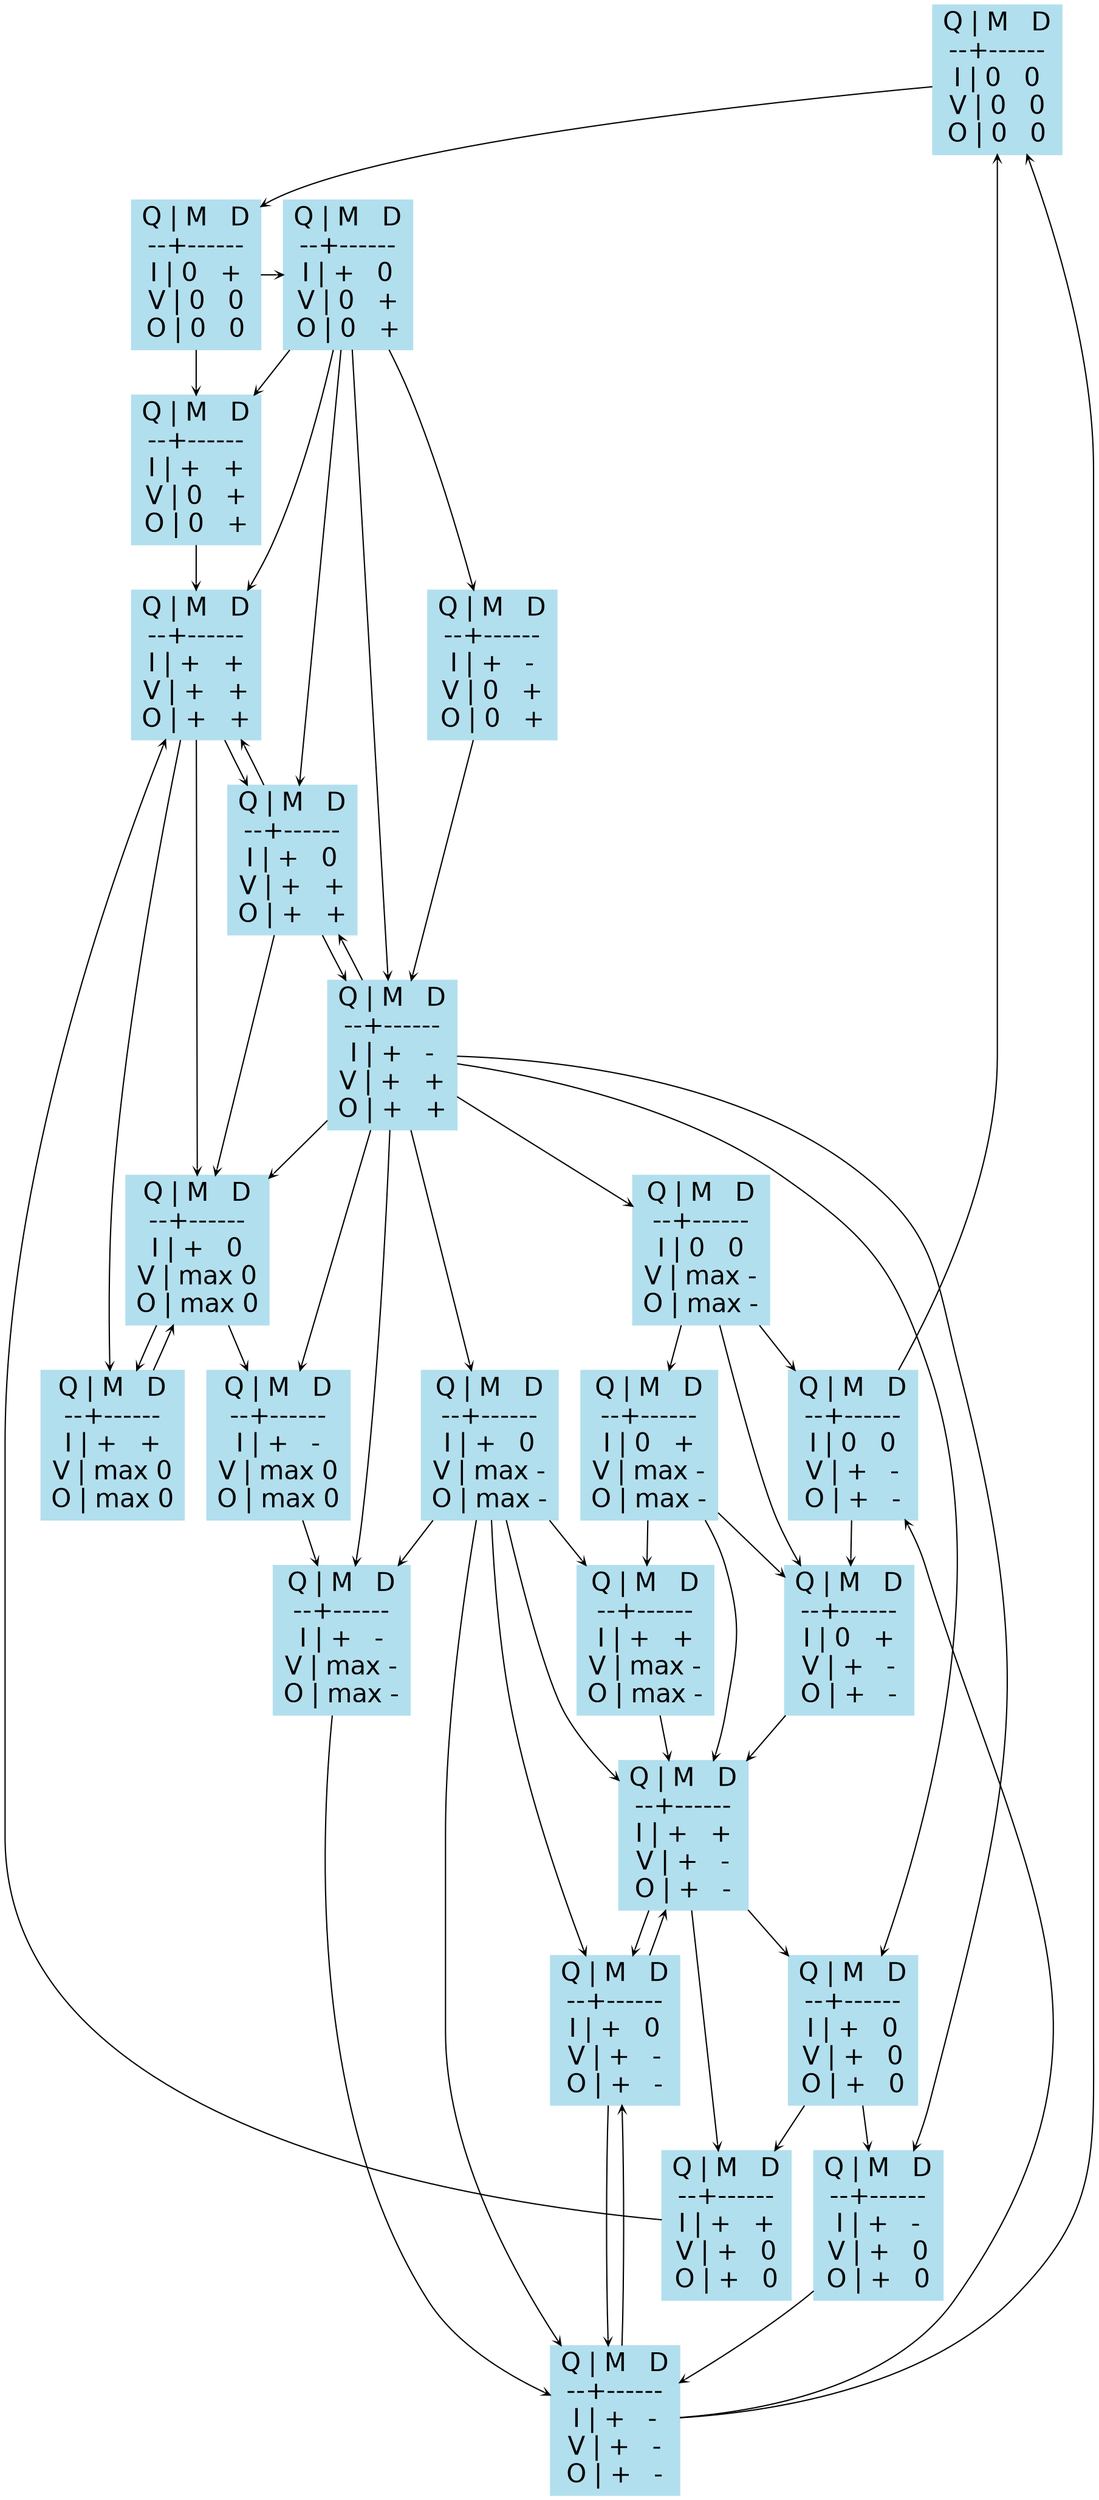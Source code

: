 digraph unix {
	node [color=lightblue2 fontname=Helvetica fontsize=20 height=0 shape=box style=filled width=0]
	edge [arrowhead=vee arrowsize=0.5 arrowtail=both]
	A [label="Q | M   D
--+------
I | 0   0
V | 0   0
O | 0   0
"]
	B [label="Q | M   D
--+------
I | 0   +
V | 0   0
O | 0   0
"]
	C [label="Q | M   D
--+------
I | 0   0
V | +   -
O | +   -
"]
	D [label="Q | M   D
--+------
I | 0   +
V | +   -
O | +   -
"]
	E [label="Q | M   D
--+------
I | 0   0
V | max -
O | max -
"]
	F [label="Q | M   D
--+------
I | 0   +
V | max -
O | max -
"]
	G [label="Q | M   D
--+------
I | +   -
V | 0   +
O | 0   +
"]
	H [label="Q | M   D
--+------
I | +   0
V | 0   +
O | 0   +
"]
	I [label="Q | M   D
--+------
I | +   +
V | 0   +
O | 0   +
"]
	J [label="Q | M   D
--+------
I | +   -
V | +   -
O | +   -
"]
	K [label="Q | M   D
--+------
I | +   -
V | +   0
O | +   0
"]
	L [label="Q | M   D
--+------
I | +   -
V | +   +
O | +   +
"]
	M [label="Q | M   D
--+------
I | +   0
V | +   -
O | +   -
"]
	N [label="Q | M   D
--+------
I | +   0
V | +   0
O | +   0
"]
	O [label="Q | M   D
--+------
I | +   0
V | +   +
O | +   +
"]
	P [label="Q | M   D
--+------
I | +   +
V | +   -
O | +   -
"]
	Q [label="Q | M   D
--+------
I | +   +
V | +   0
O | +   0
"]
	R [label="Q | M   D
--+------
I | +   +
V | +   +
O | +   +
"]
	S [label="Q | M   D
--+------
I | +   -
V | max -
O | max -
"]
	T [label="Q | M   D
--+------
I | +   -
V | max 0
O | max 0
"]
	U [label="Q | M   D
--+------
I | +   0
V | max -
O | max -
"]
	V [label="Q | M   D
--+------
I | +   0
V | max 0
O | max 0
"]
	W [label="Q | M   D
--+------
I | +   +
V | max -
O | max -
"]
	X [label="Q | M   D
--+------
I | +   +
V | max 0
O | max 0
"]
	R -> X
	H -> R
	H -> L
	C -> A
	R -> O
	F -> D
	H -> O
	L -> N
	M -> P
	N -> K
	U -> M
	C -> D
	V -> T
	J -> M
	O -> V
	R -> V
	L -> K
	D -> P
	G -> L
	J -> C
	L -> V
	P -> Q
	Q -> R
	L -> O
	S -> J
	M -> J
	F -> P
	A -> B
	T -> S
	W -> P
	P -> N
	U -> P
	B -> I
	U -> S
	K -> J
	H -> G
	J -> A
	U -> W
	E -> D
	O -> L
	P -> M
	U -> J
	L -> T
	V -> X
	L -> E
	H -> I
	I -> R
	X -> V
	N -> Q
	L -> U
	F -> W
	O -> R
	L -> S
	E -> C
	E -> F
	B -> H [constraint=false]
}

